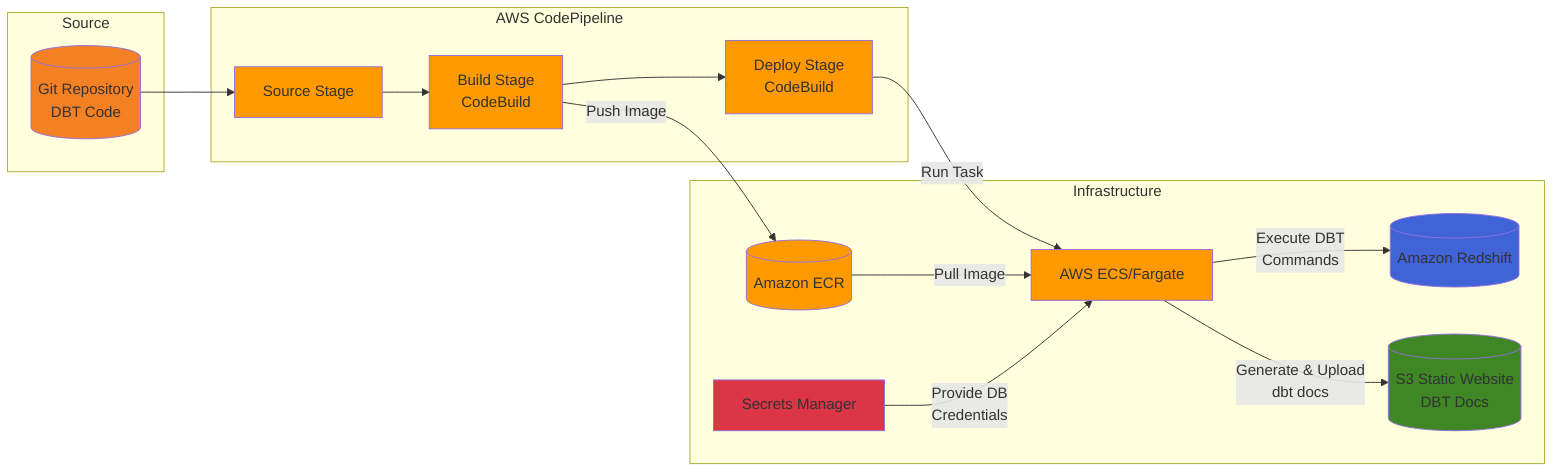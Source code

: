 flowchart LR
    subgraph "Source"
        git[("Git Repository\nDBT Code")]
    end

    subgraph "AWS CodePipeline"
        direction TB
        source[Source Stage]
        build[Build Stage\nCodeBuild]
        deploy[Deploy Stage\nCodeBuild]

        source --> build
        build --> deploy
    end

    subgraph "Infrastructure"
        ecr[(Amazon ECR)]
        ecs[AWS ECS/Fargate]
        rs[(Amazon Redshift)]
        secrets[Secrets Manager]
        s3[("S3 Static Website\nDBT Docs")]
    end

    git --> source
    build -->|Push Image| ecr
    deploy -->|Run Task| ecs
    ecr -->|Pull Image| ecs
    ecs -->|Execute DBT\nCommands| rs
    ecs -->|Generate & Upload\ndbt docs| s3
    secrets -->|Provide DB\nCredentials| ecs

    style git fill:#f48024
    style source fill:#ff9900
    style build fill:#ff9900
    style deploy fill:#ff9900
    style ecr fill:#ff9900
    style ecs fill:#ff9900
    style rs fill:#4063d8
    style s3 fill:#3f8624
    style secrets fill:#dc3545